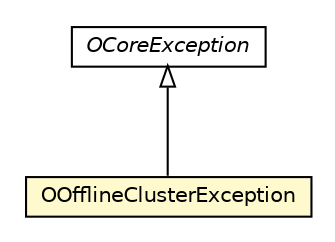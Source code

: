 #!/usr/local/bin/dot
#
# Class diagram 
# Generated by UMLGraph version R5_6-24-gf6e263 (http://www.umlgraph.org/)
#

digraph G {
	edge [fontname="Helvetica",fontsize=10,labelfontname="Helvetica",labelfontsize=10];
	node [fontname="Helvetica",fontsize=10,shape=plaintext];
	nodesep=0.25;
	ranksep=0.5;
	// com.orientechnologies.orient.core.storage.impl.local.paginated.OOfflineClusterException
	c2683563 [label=<<table title="com.orientechnologies.orient.core.storage.impl.local.paginated.OOfflineClusterException" border="0" cellborder="1" cellspacing="0" cellpadding="2" port="p" bgcolor="lemonChiffon" href="./OOfflineClusterException.html">
		<tr><td><table border="0" cellspacing="0" cellpadding="1">
<tr><td align="center" balign="center"> OOfflineClusterException </td></tr>
		</table></td></tr>
		</table>>, URL="./OOfflineClusterException.html", fontname="Helvetica", fontcolor="black", fontsize=10.0];
	// com.orientechnologies.orient.core.exception.OCoreException
	c2683739 [label=<<table title="com.orientechnologies.orient.core.exception.OCoreException" border="0" cellborder="1" cellspacing="0" cellpadding="2" port="p" href="../../../../exception/OCoreException.html">
		<tr><td><table border="0" cellspacing="0" cellpadding="1">
<tr><td align="center" balign="center"><font face="Helvetica-Oblique"> OCoreException </font></td></tr>
		</table></td></tr>
		</table>>, URL="../../../../exception/OCoreException.html", fontname="Helvetica", fontcolor="black", fontsize=10.0];
	//com.orientechnologies.orient.core.storage.impl.local.paginated.OOfflineClusterException extends com.orientechnologies.orient.core.exception.OCoreException
	c2683739:p -> c2683563:p [dir=back,arrowtail=empty];
}


